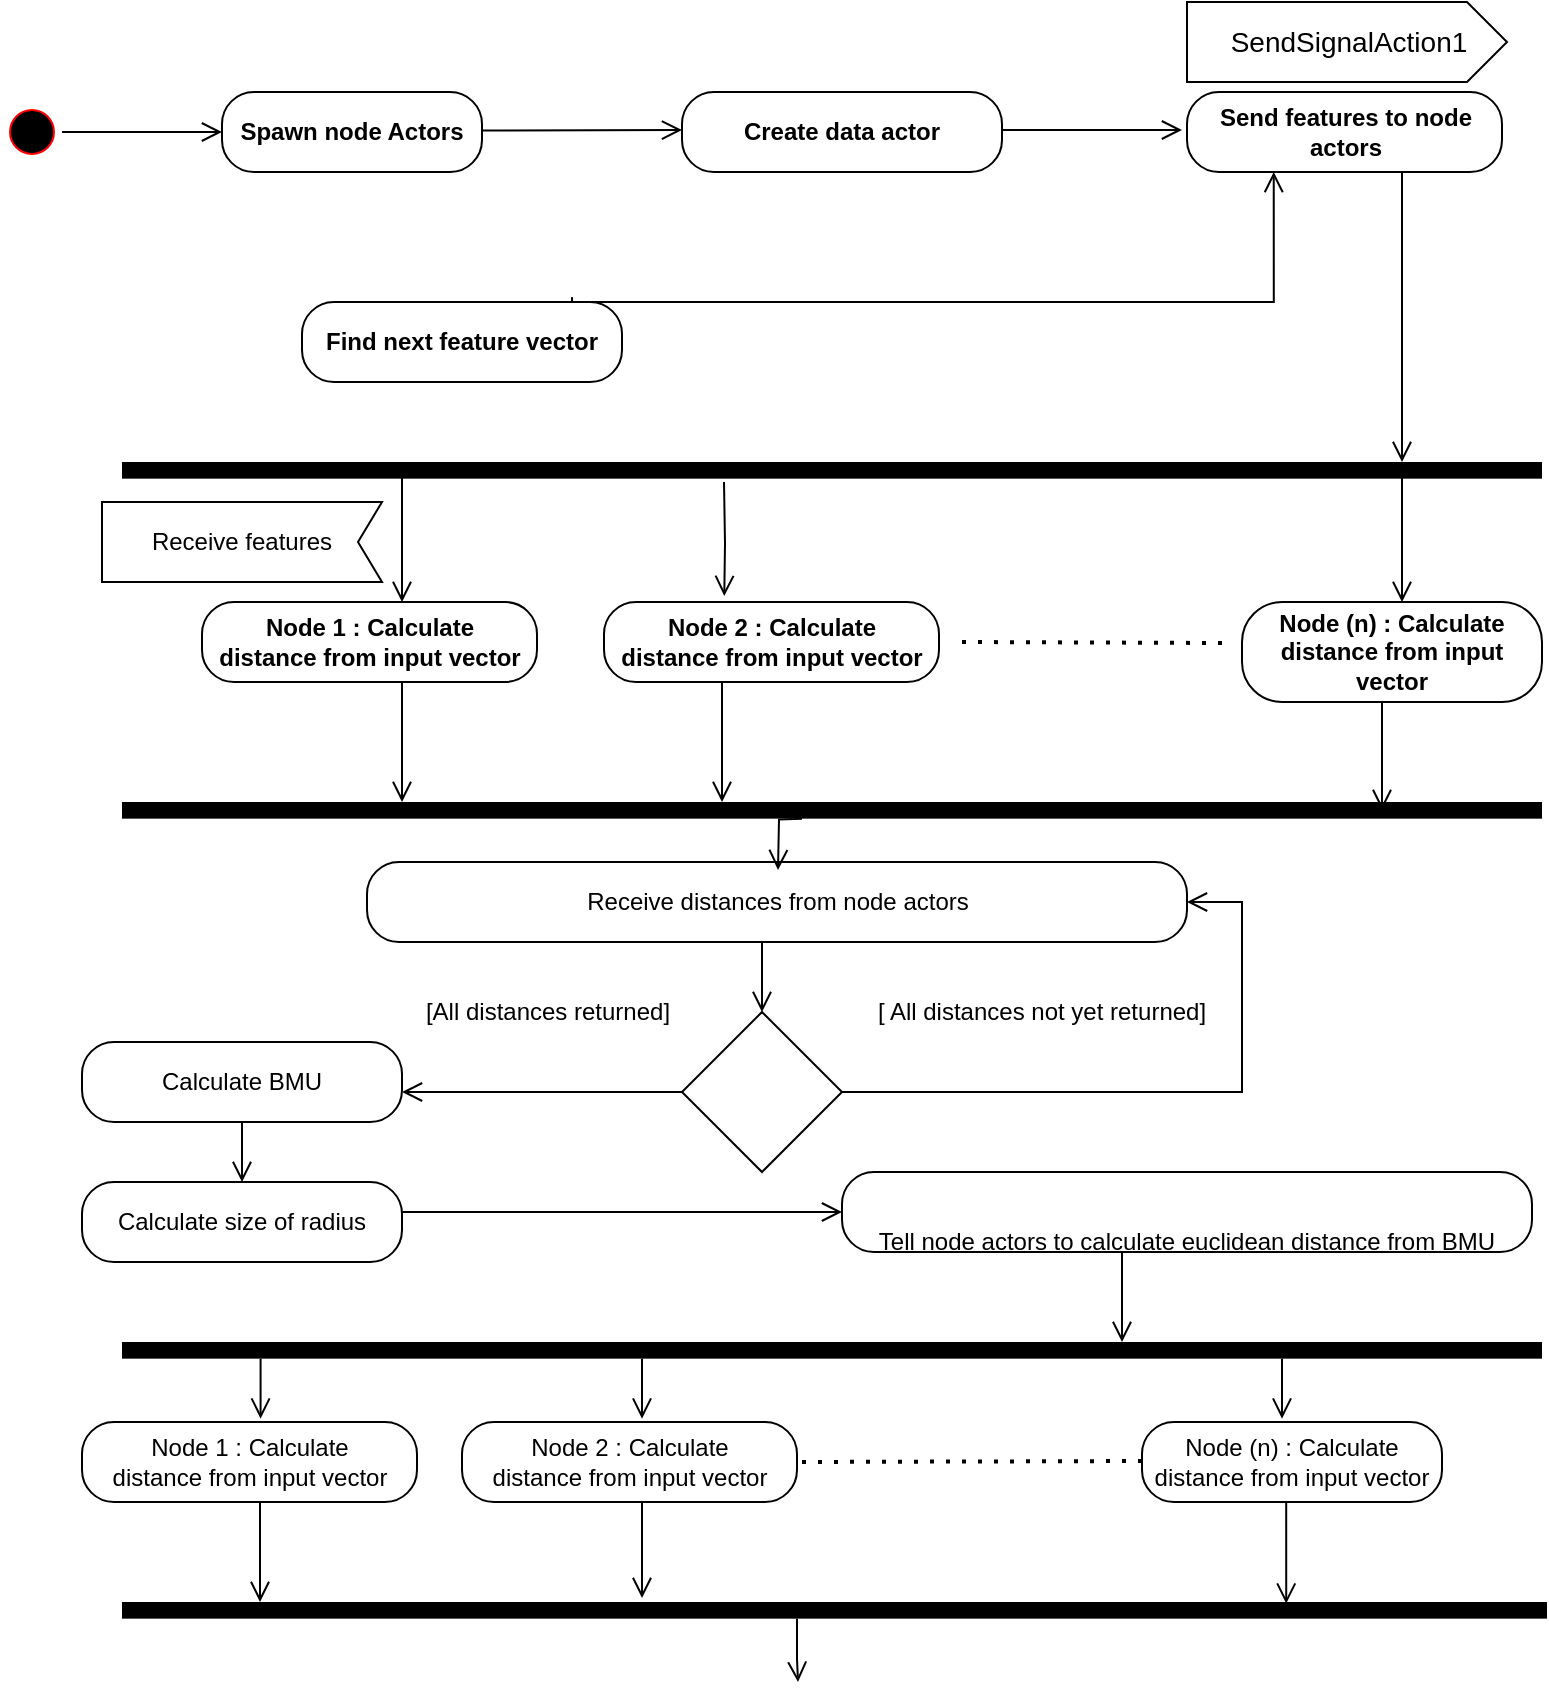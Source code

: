 <mxfile version="15.8.3" type="github">
  <diagram id="ylAyNTXU45JpMREwfZHR" name="Page-1">
    <mxGraphModel dx="1012" dy="583" grid="1" gridSize="10" guides="1" tooltips="1" connect="1" arrows="1" fold="1" page="1" pageScale="1" pageWidth="827" pageHeight="1169" math="0" shadow="0">
      <root>
        <mxCell id="0" />
        <mxCell id="1" parent="0" />
        <mxCell id="u21SFyGaTdQSeciqFoYo-2" value="" style="ellipse;html=1;shape=startState;fillColor=#000000;strokeColor=#ff0000;" parent="1" vertex="1">
          <mxGeometry x="40" y="50" width="30" height="30" as="geometry" />
        </mxCell>
        <mxCell id="u21SFyGaTdQSeciqFoYo-3" value="" style="edgeStyle=orthogonalEdgeStyle;html=1;verticalAlign=bottom;endArrow=open;endSize=8;strokeColor=#000000;rounded=0;" parent="1" source="u21SFyGaTdQSeciqFoYo-2" edge="1">
          <mxGeometry relative="1" as="geometry">
            <mxPoint x="150" y="65" as="targetPoint" />
          </mxGeometry>
        </mxCell>
        <mxCell id="u21SFyGaTdQSeciqFoYo-5" value="" style="edgeStyle=orthogonalEdgeStyle;html=1;verticalAlign=bottom;endArrow=open;endSize=8;strokeColor=#000000;rounded=0;" parent="1" edge="1">
          <mxGeometry relative="1" as="geometry">
            <mxPoint x="380" y="64" as="targetPoint" />
            <mxPoint x="280" y="64.29" as="sourcePoint" />
            <Array as="points">
              <mxPoint x="280" y="64.29" />
              <mxPoint x="280" y="64.29" />
            </Array>
          </mxGeometry>
        </mxCell>
        <mxCell id="u21SFyGaTdQSeciqFoYo-6" value="" style="edgeStyle=orthogonalEdgeStyle;html=1;verticalAlign=bottom;endArrow=open;endSize=8;strokeColor=#000000;rounded=0;" parent="1" edge="1">
          <mxGeometry relative="1" as="geometry">
            <mxPoint x="630" y="64" as="targetPoint" />
            <mxPoint x="590" y="64" as="sourcePoint" />
            <Array as="points">
              <mxPoint x="540" y="64.29" />
              <mxPoint x="540" y="64.29" />
            </Array>
          </mxGeometry>
        </mxCell>
        <mxCell id="u21SFyGaTdQSeciqFoYo-10" value="" style="edgeStyle=orthogonalEdgeStyle;html=1;verticalAlign=bottom;endArrow=open;endSize=8;strokeColor=#000000;rounded=0;entryX=0.359;entryY=-0.075;entryDx=0;entryDy=0;entryPerimeter=0;" parent="1" target="R9mxItDzNMSXBVZuEwp5-31" edge="1">
          <mxGeometry relative="1" as="geometry">
            <mxPoint x="1080.08" y="260" as="targetPoint" />
            <mxPoint x="401" y="240" as="sourcePoint" />
            <Array as="points" />
          </mxGeometry>
        </mxCell>
        <mxCell id="u21SFyGaTdQSeciqFoYo-14" value="" style="rhombus;whiteSpace=wrap;html=1;" parent="1" vertex="1">
          <mxGeometry x="380" y="505" width="80" height="80" as="geometry" />
        </mxCell>
        <mxCell id="u21SFyGaTdQSeciqFoYo-58" value="" style="edgeStyle=orthogonalEdgeStyle;html=1;verticalAlign=bottom;endArrow=open;endSize=8;strokeColor=#000000;rounded=0;exitX=1;exitY=0.5;exitDx=0;exitDy=0;" parent="1" source="u21SFyGaTdQSeciqFoYo-14" target="R9mxItDzNMSXBVZuEwp5-29" edge="1">
          <mxGeometry relative="1" as="geometry">
            <mxPoint x="660" y="500" as="targetPoint" />
            <mxPoint x="1400" y="640" as="sourcePoint" />
            <Array as="points">
              <mxPoint x="660" y="545" />
              <mxPoint x="660" y="450" />
            </Array>
          </mxGeometry>
        </mxCell>
        <mxCell id="_sdeYMEwhturCp9GIaWW-1" value="" style="html=1;points=[];perimeter=orthogonalPerimeter;fillColor=#000000;strokeColor=none;direction=north;" parent="1" vertex="1">
          <mxGeometry x="100" y="230" width="710" height="8.33" as="geometry" />
        </mxCell>
        <mxCell id="_sdeYMEwhturCp9GIaWW-9" value="" style="endArrow=none;dashed=1;html=1;dashPattern=1 3;strokeWidth=2;rounded=0;exitX=1;exitY=0.25;exitDx=0;exitDy=0;" parent="1" edge="1">
          <mxGeometry width="50" height="50" relative="1" as="geometry">
            <mxPoint x="520" y="320" as="sourcePoint" />
            <mxPoint x="650" y="320.5" as="targetPoint" />
          </mxGeometry>
        </mxCell>
        <mxCell id="4C2LGKkIfeAoa_OK1MDI-2" value="" style="edgeStyle=orthogonalEdgeStyle;html=1;verticalAlign=bottom;endArrow=open;endSize=8;strokeColor=#000000;rounded=0;" parent="1" edge="1">
          <mxGeometry relative="1" as="geometry">
            <mxPoint x="240" y="400" as="targetPoint" />
            <mxPoint x="240" y="340" as="sourcePoint" />
            <Array as="points">
              <mxPoint x="240" y="364" />
              <mxPoint x="240" y="364" />
            </Array>
          </mxGeometry>
        </mxCell>
        <mxCell id="ZkyLK1sEt4H9wOnHN_3Q-2" value="" style="html=1;points=[];perimeter=orthogonalPerimeter;fillColor=#000000;strokeColor=none;direction=north;" parent="1" vertex="1">
          <mxGeometry x="100" y="400" width="710" height="8.33" as="geometry" />
        </mxCell>
        <mxCell id="ZkyLK1sEt4H9wOnHN_3Q-5" value="" style="edgeStyle=orthogonalEdgeStyle;html=1;verticalAlign=bottom;endArrow=open;endSize=8;strokeColor=#000000;rounded=0;exitX=0.5;exitY=1;exitDx=0;exitDy=0;" parent="1" edge="1">
          <mxGeometry relative="1" as="geometry">
            <mxPoint x="740" y="230" as="targetPoint" />
            <mxPoint x="745" y="85" as="sourcePoint" />
            <Array as="points">
              <mxPoint x="740" y="85" />
              <mxPoint x="740" y="230" />
            </Array>
          </mxGeometry>
        </mxCell>
        <mxCell id="ZkyLK1sEt4H9wOnHN_3Q-8" value="" style="edgeStyle=orthogonalEdgeStyle;html=1;verticalAlign=bottom;endArrow=open;endSize=8;strokeColor=#000000;rounded=0;exitX=0.5;exitY=1;exitDx=0;exitDy=0;entryX=0.5;entryY=0;entryDx=0;entryDy=0;" parent="1" source="R9mxItDzNMSXBVZuEwp5-29" edge="1" target="u21SFyGaTdQSeciqFoYo-14">
          <mxGeometry relative="1" as="geometry">
            <mxPoint x="420" y="500" as="targetPoint" />
            <mxPoint x="420" y="530" as="sourcePoint" />
            <Array as="points">
              <mxPoint x="420" y="470" />
            </Array>
          </mxGeometry>
        </mxCell>
        <mxCell id="ZkyLK1sEt4H9wOnHN_3Q-20" value="" style="edgeStyle=orthogonalEdgeStyle;html=1;verticalAlign=bottom;endArrow=open;endSize=8;strokeColor=#000000;rounded=0;exitX=0;exitY=0.5;exitDx=0;exitDy=0;" parent="1" source="u21SFyGaTdQSeciqFoYo-14" edge="1">
          <mxGeometry relative="1" as="geometry">
            <mxPoint x="240" y="545" as="targetPoint" />
            <mxPoint x="1160" y="834" as="sourcePoint" />
            <Array as="points">
              <mxPoint x="240" y="545" />
            </Array>
          </mxGeometry>
        </mxCell>
        <mxCell id="ZkyLK1sEt4H9wOnHN_3Q-22" value="" style="edgeStyle=orthogonalEdgeStyle;html=1;verticalAlign=bottom;endArrow=open;endSize=8;strokeColor=#000000;rounded=0;entryX=0;entryY=0.5;entryDx=0;entryDy=0;exitX=1;exitY=0.5;exitDx=0;exitDy=0;" parent="1" source="ZkyLK1sEt4H9wOnHN_3Q-26" target="R9mxItDzNMSXBVZuEwp5-84" edge="1">
          <mxGeometry relative="1" as="geometry">
            <mxPoint x="432.5" y="600" as="targetPoint" />
            <mxPoint x="420" y="930" as="sourcePoint" />
            <Array as="points">
              <mxPoint x="240" y="605" />
            </Array>
          </mxGeometry>
        </mxCell>
        <mxCell id="ZkyLK1sEt4H9wOnHN_3Q-24" value="Calculate BMU" style="rounded=1;whiteSpace=wrap;html=1;arcSize=40;fontColor=#000000;fillColor=#FFFFFF;strokeColor=#000000;" parent="1" vertex="1">
          <mxGeometry x="80" y="520" width="160" height="40" as="geometry" />
        </mxCell>
        <mxCell id="ZkyLK1sEt4H9wOnHN_3Q-26" value="Calculate size of radius" style="rounded=1;whiteSpace=wrap;html=1;arcSize=40;fontColor=#000000;fillColor=#FFFFFF;strokeColor=#000000;" parent="1" vertex="1">
          <mxGeometry x="80" y="590" width="160" height="40" as="geometry" />
        </mxCell>
        <mxCell id="ZkyLK1sEt4H9wOnHN_3Q-31" value="" style="edgeStyle=orthogonalEdgeStyle;html=1;verticalAlign=bottom;endArrow=open;endSize=8;strokeColor=#000000;rounded=0;" parent="1" edge="1">
          <mxGeometry relative="1" as="geometry">
            <mxPoint x="600" y="670" as="targetPoint" />
            <mxPoint x="600" y="620" as="sourcePoint" />
            <Array as="points">
              <mxPoint x="600" y="650" />
              <mxPoint x="600" y="650" />
            </Array>
          </mxGeometry>
        </mxCell>
        <mxCell id="ZkyLK1sEt4H9wOnHN_3Q-32" value="" style="html=1;points=[];perimeter=orthogonalPerimeter;fillColor=#000000;strokeColor=none;direction=north;" parent="1" vertex="1">
          <mxGeometry x="100" y="670" width="710" height="8.33" as="geometry" />
        </mxCell>
        <mxCell id="ZkyLK1sEt4H9wOnHN_3Q-44" value="" style="edgeStyle=orthogonalEdgeStyle;html=1;verticalAlign=bottom;endArrow=open;endSize=8;strokeColor=#000000;rounded=0;" parent="1" edge="1">
          <mxGeometry relative="1" as="geometry">
            <mxPoint x="438" y="840" as="targetPoint" />
            <mxPoint x="437.5" y="808.33" as="sourcePoint" />
            <Array as="points">
              <mxPoint x="437.92" y="828.33" />
              <mxPoint x="437.92" y="828.33" />
            </Array>
          </mxGeometry>
        </mxCell>
        <mxCell id="ZkyLK1sEt4H9wOnHN_3Q-97" value="&lt;b&gt;Find next feature vector&lt;/b&gt;" style="rounded=1;whiteSpace=wrap;html=1;arcSize=40;fontColor=#000000;fillColor=#FFFFFF;strokeColor=#000000;" parent="1" vertex="1">
          <mxGeometry x="190" y="150" width="160" height="40" as="geometry" />
        </mxCell>
        <mxCell id="ZkyLK1sEt4H9wOnHN_3Q-98" value="" style="edgeStyle=orthogonalEdgeStyle;html=1;verticalAlign=bottom;endArrow=open;endSize=8;strokeColor=#000000;rounded=0;exitX=0.844;exitY=-0.061;exitDx=0;exitDy=0;exitPerimeter=0;" parent="1" source="ZkyLK1sEt4H9wOnHN_3Q-97" edge="1">
          <mxGeometry relative="1" as="geometry">
            <mxPoint x="675.87" y="85" as="targetPoint" />
            <mxPoint x="380" y="162.71" as="sourcePoint" />
            <Array as="points">
              <mxPoint x="325" y="150" />
              <mxPoint x="676" y="150" />
            </Array>
          </mxGeometry>
        </mxCell>
        <mxCell id="ZkyLK1sEt4H9wOnHN_3Q-103" value="&lt;span style=&quot;&quot;&gt;[ All distances not yet returned]&lt;/span&gt;" style="text;html=1;strokeColor=none;fillColor=none;align=center;verticalAlign=middle;whiteSpace=wrap;rounded=0;labelBackgroundColor=#FFFFFF;" parent="1" vertex="1">
          <mxGeometry x="470" y="490" width="180" height="30" as="geometry" />
        </mxCell>
        <mxCell id="R9mxItDzNMSXBVZuEwp5-5" value="" style="edgeStyle=orthogonalEdgeStyle;html=1;verticalAlign=bottom;endArrow=open;endSize=8;strokeColor=#000000;rounded=0;entryX=0.306;entryY=0;entryDx=0;entryDy=0;entryPerimeter=0;exitX=0.743;exitY=0.167;exitDx=0;exitDy=0;exitPerimeter=0;" parent="1" source="_sdeYMEwhturCp9GIaWW-1" edge="1">
          <mxGeometry relative="1" as="geometry">
            <mxPoint x="240.0" y="300" as="targetPoint" />
            <mxPoint x="240.06" y="250.026" as="sourcePoint" />
            <Array as="points">
              <mxPoint x="240" y="232" />
            </Array>
          </mxGeometry>
        </mxCell>
        <mxCell id="R9mxItDzNMSXBVZuEwp5-7" value="&lt;span&gt;[All distances returned]&lt;/span&gt;" style="text;html=1;strokeColor=none;fillColor=none;align=center;verticalAlign=middle;whiteSpace=wrap;rounded=0;labelBackgroundColor=#FFFFFF;" parent="1" vertex="1">
          <mxGeometry x="222.5" y="490" width="180" height="30" as="geometry" />
        </mxCell>
        <mxCell id="R9mxItDzNMSXBVZuEwp5-26" value="&lt;b&gt;Spawn node Actors&lt;/b&gt;" style="rounded=1;whiteSpace=wrap;html=1;arcSize=40;fontColor=#000000;fillColor=#FFFFFF;strokeColor=#000000;" parent="1" vertex="1">
          <mxGeometry x="150" y="45" width="130" height="40" as="geometry" />
        </mxCell>
        <mxCell id="R9mxItDzNMSXBVZuEwp5-27" value="&lt;b&gt;Create data actor&lt;/b&gt;" style="rounded=1;whiteSpace=wrap;html=1;arcSize=40;fontColor=#000000;fillColor=#FFFFFF;strokeColor=#000000;" parent="1" vertex="1">
          <mxGeometry x="380" y="45" width="160" height="40" as="geometry" />
        </mxCell>
        <mxCell id="R9mxItDzNMSXBVZuEwp5-28" value="&lt;b&gt;Send features to node actors&lt;/b&gt;" style="rounded=1;whiteSpace=wrap;html=1;arcSize=40;fontColor=#000000;fillColor=#FFFFFF;strokeColor=#000000;" parent="1" vertex="1">
          <mxGeometry x="632.5" y="45" width="157.5" height="40" as="geometry" />
        </mxCell>
        <mxCell id="R9mxItDzNMSXBVZuEwp5-29" value="Receive distances from node actors" style="rounded=1;whiteSpace=wrap;html=1;arcSize=40;fontColor=#000000;fillColor=#FFFFFF;strokeColor=#000000;" parent="1" vertex="1">
          <mxGeometry x="222.5" y="430" width="410" height="40" as="geometry" />
        </mxCell>
        <mxCell id="R9mxItDzNMSXBVZuEwp5-30" value="&lt;b&gt;&lt;span style=&quot;text-align: left&quot;&gt;Node 1 : Calculate&lt;/span&gt;&lt;br style=&quot;text-align: left&quot;&gt;&lt;span style=&quot;text-align: left&quot;&gt;distance from input vector&lt;/span&gt;&lt;/b&gt;" style="rounded=1;whiteSpace=wrap;html=1;arcSize=40;fontColor=#000000;fillColor=#FFFFFF;strokeColor=#000000;" parent="1" vertex="1">
          <mxGeometry x="140" y="300" width="167.5" height="40" as="geometry" />
        </mxCell>
        <mxCell id="R9mxItDzNMSXBVZuEwp5-31" value="&lt;b&gt;&lt;span style=&quot;text-align: left&quot;&gt;Node 2 : Calculate&lt;/span&gt;&lt;br style=&quot;text-align: left&quot;&gt;&lt;span style=&quot;text-align: left&quot;&gt;distance from input vector&lt;/span&gt;&lt;/b&gt;" style="rounded=1;whiteSpace=wrap;html=1;arcSize=40;fontColor=#000000;fillColor=#FFFFFF;strokeColor=#000000;" parent="1" vertex="1">
          <mxGeometry x="341" y="300" width="167.5" height="40" as="geometry" />
        </mxCell>
        <mxCell id="R9mxItDzNMSXBVZuEwp5-32" value="&lt;b&gt;&lt;span style=&quot;text-align: left&quot;&gt;Node (n) : Calculate&lt;/span&gt;&lt;br style=&quot;text-align: left&quot;&gt;&lt;span style=&quot;text-align: left&quot;&gt;distance from input vector&lt;/span&gt;&lt;/b&gt;" style="rounded=1;whiteSpace=wrap;html=1;arcSize=40;fontColor=#000000;fillColor=#FFFFFF;strokeColor=#000000;" parent="1" vertex="1">
          <mxGeometry x="660" y="300" width="150" height="50" as="geometry" />
        </mxCell>
        <mxCell id="R9mxItDzNMSXBVZuEwp5-46" value="" style="edgeStyle=orthogonalEdgeStyle;html=1;verticalAlign=bottom;endArrow=open;endSize=8;strokeColor=#000000;rounded=0;" parent="1" edge="1">
          <mxGeometry relative="1" as="geometry">
            <mxPoint x="400" y="400" as="targetPoint" />
            <mxPoint x="400" y="340" as="sourcePoint" />
            <Array as="points">
              <mxPoint x="400" y="364" />
              <mxPoint x="400" y="364" />
            </Array>
          </mxGeometry>
        </mxCell>
        <mxCell id="R9mxItDzNMSXBVZuEwp5-47" value="" style="edgeStyle=orthogonalEdgeStyle;html=1;verticalAlign=bottom;endArrow=open;endSize=8;strokeColor=#000000;rounded=0;" parent="1" edge="1">
          <mxGeometry relative="1" as="geometry">
            <mxPoint x="730" y="404" as="targetPoint" />
            <mxPoint x="730" y="350" as="sourcePoint" />
            <Array as="points">
              <mxPoint x="730" y="374" />
              <mxPoint x="730" y="374" />
            </Array>
          </mxGeometry>
        </mxCell>
        <mxCell id="R9mxItDzNMSXBVZuEwp5-48" value="" style="edgeStyle=orthogonalEdgeStyle;html=1;verticalAlign=bottom;endArrow=open;endSize=8;strokeColor=#000000;rounded=0;" parent="1" edge="1">
          <mxGeometry relative="1" as="geometry">
            <mxPoint x="740" y="300" as="targetPoint" />
            <mxPoint x="740" y="230" as="sourcePoint" />
            <Array as="points">
              <mxPoint x="740" y="270" />
              <mxPoint x="740" y="270" />
            </Array>
          </mxGeometry>
        </mxCell>
        <mxCell id="R9mxItDzNMSXBVZuEwp5-51" value="" style="edgeStyle=orthogonalEdgeStyle;html=1;verticalAlign=bottom;endArrow=open;endSize=8;strokeColor=#000000;rounded=0;" parent="1" edge="1">
          <mxGeometry relative="1" as="geometry">
            <mxPoint x="428" y="434" as="targetPoint" />
            <mxPoint x="440" y="408.33" as="sourcePoint" />
            <Array as="points" />
          </mxGeometry>
        </mxCell>
        <mxCell id="R9mxItDzNMSXBVZuEwp5-56" value="" style="edgeStyle=orthogonalEdgeStyle;html=1;verticalAlign=bottom;endArrow=open;endSize=8;strokeColor=#000000;rounded=0;exitX=0.5;exitY=1;exitDx=0;exitDy=0;" parent="1" source="ZkyLK1sEt4H9wOnHN_3Q-24" edge="1">
          <mxGeometry relative="1" as="geometry">
            <mxPoint x="160" y="590" as="targetPoint" />
            <mxPoint x="640" y="740" as="sourcePoint" />
            <Array as="points">
              <mxPoint x="160" y="590" />
            </Array>
          </mxGeometry>
        </mxCell>
        <mxCell id="R9mxItDzNMSXBVZuEwp5-60" value="" style="edgeStyle=orthogonalEdgeStyle;html=1;verticalAlign=bottom;endArrow=open;endSize=8;strokeColor=#000000;rounded=0;" parent="1" edge="1">
          <mxGeometry relative="1" as="geometry">
            <mxPoint x="169.29" y="708.33" as="targetPoint" />
            <mxPoint x="169.29" y="678.33" as="sourcePoint" />
            <Array as="points">
              <mxPoint x="169.79" y="678.33" />
            </Array>
          </mxGeometry>
        </mxCell>
        <mxCell id="R9mxItDzNMSXBVZuEwp5-68" value="&lt;span style=&quot;text-align: left&quot;&gt;Node 1 : Calculate&lt;/span&gt;&lt;br style=&quot;text-align: left&quot;&gt;&lt;span style=&quot;text-align: left&quot;&gt;distance from input vector&lt;/span&gt;" style="rounded=1;whiteSpace=wrap;html=1;arcSize=40;fontColor=#000000;fillColor=#FFFFFF;strokeColor=#000000;" parent="1" vertex="1">
          <mxGeometry x="80" y="710" width="167.5" height="40" as="geometry" />
        </mxCell>
        <mxCell id="R9mxItDzNMSXBVZuEwp5-71" value="" style="edgeStyle=orthogonalEdgeStyle;html=1;verticalAlign=bottom;endArrow=open;endSize=8;strokeColor=#000000;rounded=0;" parent="1" edge="1">
          <mxGeometry relative="1" as="geometry">
            <mxPoint x="169" y="800" as="targetPoint" />
            <mxPoint x="169" y="770" as="sourcePoint" />
            <Array as="points">
              <mxPoint x="169" y="750" />
              <mxPoint x="169" y="750" />
            </Array>
          </mxGeometry>
        </mxCell>
        <mxCell id="R9mxItDzNMSXBVZuEwp5-73" value="" style="edgeStyle=orthogonalEdgeStyle;html=1;verticalAlign=bottom;endArrow=open;endSize=8;strokeColor=#000000;rounded=0;" parent="1" edge="1">
          <mxGeometry relative="1" as="geometry">
            <mxPoint x="360" y="708.33" as="targetPoint" />
            <mxPoint x="360" y="678.33" as="sourcePoint" />
            <Array as="points">
              <mxPoint x="360.5" y="678.33" />
            </Array>
          </mxGeometry>
        </mxCell>
        <mxCell id="R9mxItDzNMSXBVZuEwp5-74" value="&lt;span style=&quot;text-align: left&quot;&gt;Node 2 : Calculate&lt;/span&gt;&lt;br style=&quot;text-align: left&quot;&gt;&lt;span style=&quot;text-align: left&quot;&gt;distance from input vector&lt;/span&gt;" style="rounded=1;whiteSpace=wrap;html=1;arcSize=40;fontColor=#000000;fillColor=#FFFFFF;strokeColor=#000000;" parent="1" vertex="1">
          <mxGeometry x="270" y="710" width="167.5" height="40" as="geometry" />
        </mxCell>
        <mxCell id="R9mxItDzNMSXBVZuEwp5-75" value="" style="edgeStyle=orthogonalEdgeStyle;html=1;verticalAlign=bottom;endArrow=open;endSize=8;strokeColor=#000000;rounded=0;" parent="1" edge="1">
          <mxGeometry relative="1" as="geometry">
            <mxPoint x="360" y="798" as="targetPoint" />
            <mxPoint x="360" y="750" as="sourcePoint" />
            <Array as="points">
              <mxPoint x="360" y="770" />
              <mxPoint x="360" y="770" />
            </Array>
          </mxGeometry>
        </mxCell>
        <mxCell id="R9mxItDzNMSXBVZuEwp5-76" value="" style="endArrow=none;dashed=1;html=1;dashPattern=1 3;strokeWidth=2;rounded=0;" parent="1" edge="1">
          <mxGeometry width="50" height="50" relative="1" as="geometry">
            <mxPoint x="440" y="730" as="sourcePoint" />
            <mxPoint x="610" y="729.5" as="targetPoint" />
          </mxGeometry>
        </mxCell>
        <mxCell id="R9mxItDzNMSXBVZuEwp5-77" value="" style="edgeStyle=orthogonalEdgeStyle;html=1;verticalAlign=bottom;endArrow=open;endSize=8;strokeColor=#000000;rounded=0;" parent="1" edge="1">
          <mxGeometry relative="1" as="geometry">
            <mxPoint x="680" y="708.33" as="targetPoint" />
            <mxPoint x="680" y="678.33" as="sourcePoint" />
            <Array as="points">
              <mxPoint x="680.5" y="678.33" />
            </Array>
          </mxGeometry>
        </mxCell>
        <mxCell id="R9mxItDzNMSXBVZuEwp5-78" value="&lt;span style=&quot;text-align: left&quot;&gt;Node (n) : Calculate&lt;/span&gt;&lt;br style=&quot;text-align: left&quot;&gt;&lt;span style=&quot;text-align: left&quot;&gt;distance from input vector&lt;/span&gt;" style="rounded=1;whiteSpace=wrap;html=1;arcSize=40;fontColor=#000000;fillColor=#FFFFFF;strokeColor=#000000;" parent="1" vertex="1">
          <mxGeometry x="610" y="710" width="150" height="40" as="geometry" />
        </mxCell>
        <mxCell id="R9mxItDzNMSXBVZuEwp5-79" value="" style="edgeStyle=orthogonalEdgeStyle;html=1;verticalAlign=bottom;endArrow=open;endSize=8;strokeColor=#000000;rounded=0;exitX=0.5;exitY=1;exitDx=0;exitDy=0;entryX=0.904;entryY=0.817;entryDx=0;entryDy=0;entryPerimeter=0;" parent="1" source="R9mxItDzNMSXBVZuEwp5-78" target="R9mxItDzNMSXBVZuEwp5-80" edge="1">
          <mxGeometry relative="1" as="geometry">
            <mxPoint x="722" y="910" as="targetPoint" />
            <mxPoint x="721.79" y="880.0" as="sourcePoint" />
            <Array as="points">
              <mxPoint x="682" y="750" />
            </Array>
          </mxGeometry>
        </mxCell>
        <mxCell id="R9mxItDzNMSXBVZuEwp5-80" value="" style="html=1;points=[];perimeter=orthogonalPerimeter;fillColor=#000000;strokeColor=none;direction=north;" parent="1" vertex="1">
          <mxGeometry x="100" y="800" width="712.5" height="8.33" as="geometry" />
        </mxCell>
        <mxCell id="R9mxItDzNMSXBVZuEwp5-84" value="&lt;br&gt;&lt;br&gt;&lt;span style=&quot;font-family: &amp;#34;helvetica&amp;#34;&quot;&gt;Tell node actors to calculate euclidean distance from BMU&lt;/span&gt;" style="rounded=1;whiteSpace=wrap;html=1;arcSize=40;fontColor=#000000;fillColor=#FFFFFF;strokeColor=#000000;" parent="1" vertex="1">
          <mxGeometry x="460" y="585" width="345" height="40" as="geometry" />
        </mxCell>
        <mxCell id="Ldgma1aaiIglmO_Dd4ts-1" value="SendSignalAction1" style="html=1;shape=mxgraph.infographic.ribbonSimple;notch1=0;notch2=20;align=center;verticalAlign=middle;fontSize=14;fontStyle=0;fillColor=#FFFFFF;" vertex="1" parent="1">
          <mxGeometry x="632.5" width="160" height="40" as="geometry" />
        </mxCell>
        <mxCell id="Ldgma1aaiIglmO_Dd4ts-2" value="Receive features" style="shape=mxgraph.sysml.accEvent;flipH=1;whiteSpace=wrap;align=center;" vertex="1" parent="1">
          <mxGeometry x="90" y="250" width="140" height="40" as="geometry" />
        </mxCell>
      </root>
    </mxGraphModel>
  </diagram>
</mxfile>
